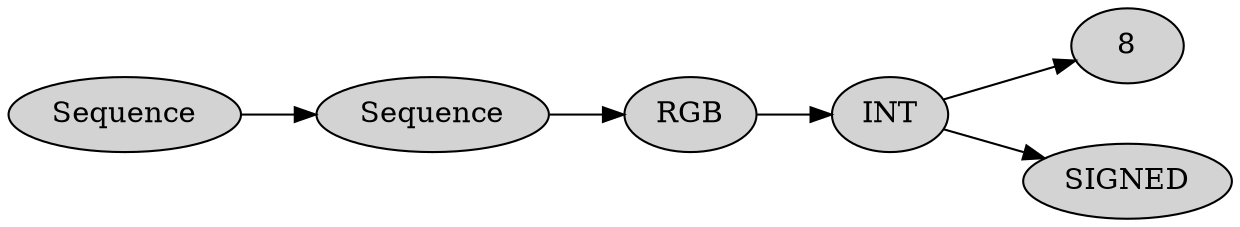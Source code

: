digraph int {
  margin = 0;
  nodesep = 0.4;
  rankdir = LR;
  node [style = filled];
  S1 [label="Sequence"];
  S2 [label="Sequence"];
  S1 -> S2;
  S2 -> RGB;
  RGB -> INT;
  INT -> 8;
  INT -> SIGNED;
}

